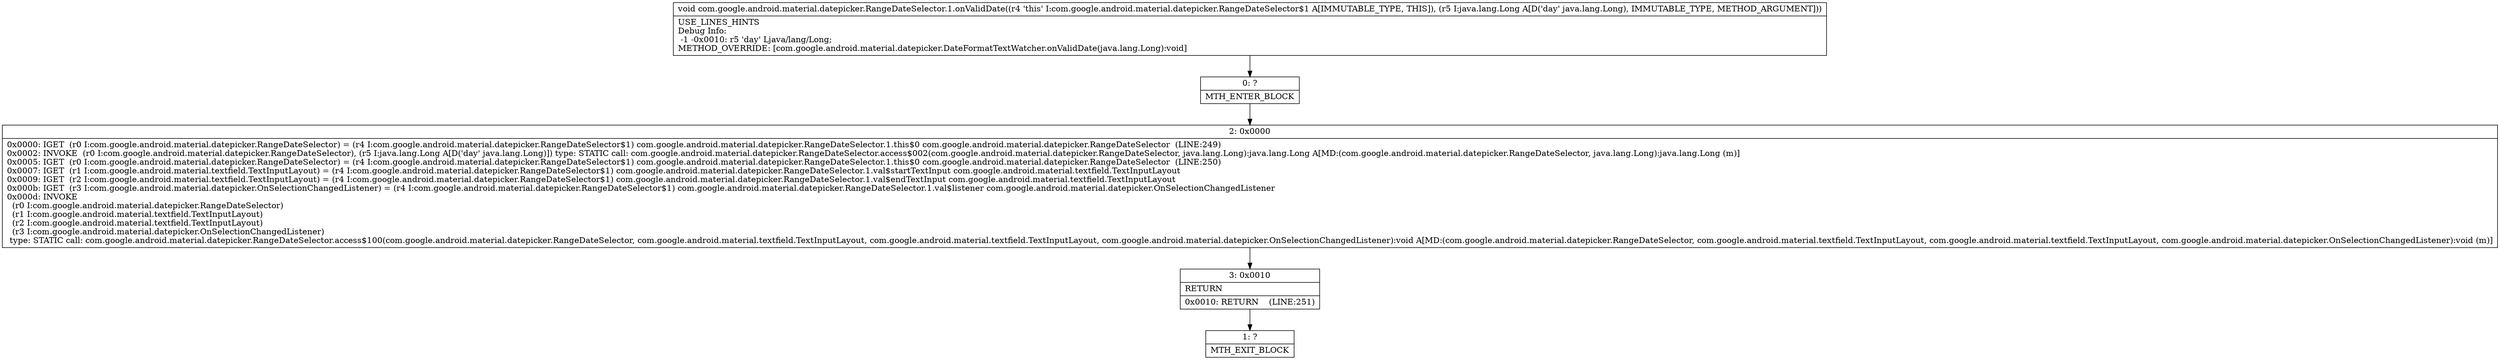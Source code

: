 digraph "CFG forcom.google.android.material.datepicker.RangeDateSelector.1.onValidDate(Ljava\/lang\/Long;)V" {
Node_0 [shape=record,label="{0\:\ ?|MTH_ENTER_BLOCK\l}"];
Node_2 [shape=record,label="{2\:\ 0x0000|0x0000: IGET  (r0 I:com.google.android.material.datepicker.RangeDateSelector) = (r4 I:com.google.android.material.datepicker.RangeDateSelector$1) com.google.android.material.datepicker.RangeDateSelector.1.this$0 com.google.android.material.datepicker.RangeDateSelector  (LINE:249)\l0x0002: INVOKE  (r0 I:com.google.android.material.datepicker.RangeDateSelector), (r5 I:java.lang.Long A[D('day' java.lang.Long)]) type: STATIC call: com.google.android.material.datepicker.RangeDateSelector.access$002(com.google.android.material.datepicker.RangeDateSelector, java.lang.Long):java.lang.Long A[MD:(com.google.android.material.datepicker.RangeDateSelector, java.lang.Long):java.lang.Long (m)]\l0x0005: IGET  (r0 I:com.google.android.material.datepicker.RangeDateSelector) = (r4 I:com.google.android.material.datepicker.RangeDateSelector$1) com.google.android.material.datepicker.RangeDateSelector.1.this$0 com.google.android.material.datepicker.RangeDateSelector  (LINE:250)\l0x0007: IGET  (r1 I:com.google.android.material.textfield.TextInputLayout) = (r4 I:com.google.android.material.datepicker.RangeDateSelector$1) com.google.android.material.datepicker.RangeDateSelector.1.val$startTextInput com.google.android.material.textfield.TextInputLayout \l0x0009: IGET  (r2 I:com.google.android.material.textfield.TextInputLayout) = (r4 I:com.google.android.material.datepicker.RangeDateSelector$1) com.google.android.material.datepicker.RangeDateSelector.1.val$endTextInput com.google.android.material.textfield.TextInputLayout \l0x000b: IGET  (r3 I:com.google.android.material.datepicker.OnSelectionChangedListener) = (r4 I:com.google.android.material.datepicker.RangeDateSelector$1) com.google.android.material.datepicker.RangeDateSelector.1.val$listener com.google.android.material.datepicker.OnSelectionChangedListener \l0x000d: INVOKE  \l  (r0 I:com.google.android.material.datepicker.RangeDateSelector)\l  (r1 I:com.google.android.material.textfield.TextInputLayout)\l  (r2 I:com.google.android.material.textfield.TextInputLayout)\l  (r3 I:com.google.android.material.datepicker.OnSelectionChangedListener)\l type: STATIC call: com.google.android.material.datepicker.RangeDateSelector.access$100(com.google.android.material.datepicker.RangeDateSelector, com.google.android.material.textfield.TextInputLayout, com.google.android.material.textfield.TextInputLayout, com.google.android.material.datepicker.OnSelectionChangedListener):void A[MD:(com.google.android.material.datepicker.RangeDateSelector, com.google.android.material.textfield.TextInputLayout, com.google.android.material.textfield.TextInputLayout, com.google.android.material.datepicker.OnSelectionChangedListener):void (m)]\l}"];
Node_3 [shape=record,label="{3\:\ 0x0010|RETURN\l|0x0010: RETURN    (LINE:251)\l}"];
Node_1 [shape=record,label="{1\:\ ?|MTH_EXIT_BLOCK\l}"];
MethodNode[shape=record,label="{void com.google.android.material.datepicker.RangeDateSelector.1.onValidDate((r4 'this' I:com.google.android.material.datepicker.RangeDateSelector$1 A[IMMUTABLE_TYPE, THIS]), (r5 I:java.lang.Long A[D('day' java.lang.Long), IMMUTABLE_TYPE, METHOD_ARGUMENT]))  | USE_LINES_HINTS\lDebug Info:\l  \-1 \-0x0010: r5 'day' Ljava\/lang\/Long;\lMETHOD_OVERRIDE: [com.google.android.material.datepicker.DateFormatTextWatcher.onValidDate(java.lang.Long):void]\l}"];
MethodNode -> Node_0;Node_0 -> Node_2;
Node_2 -> Node_3;
Node_3 -> Node_1;
}

